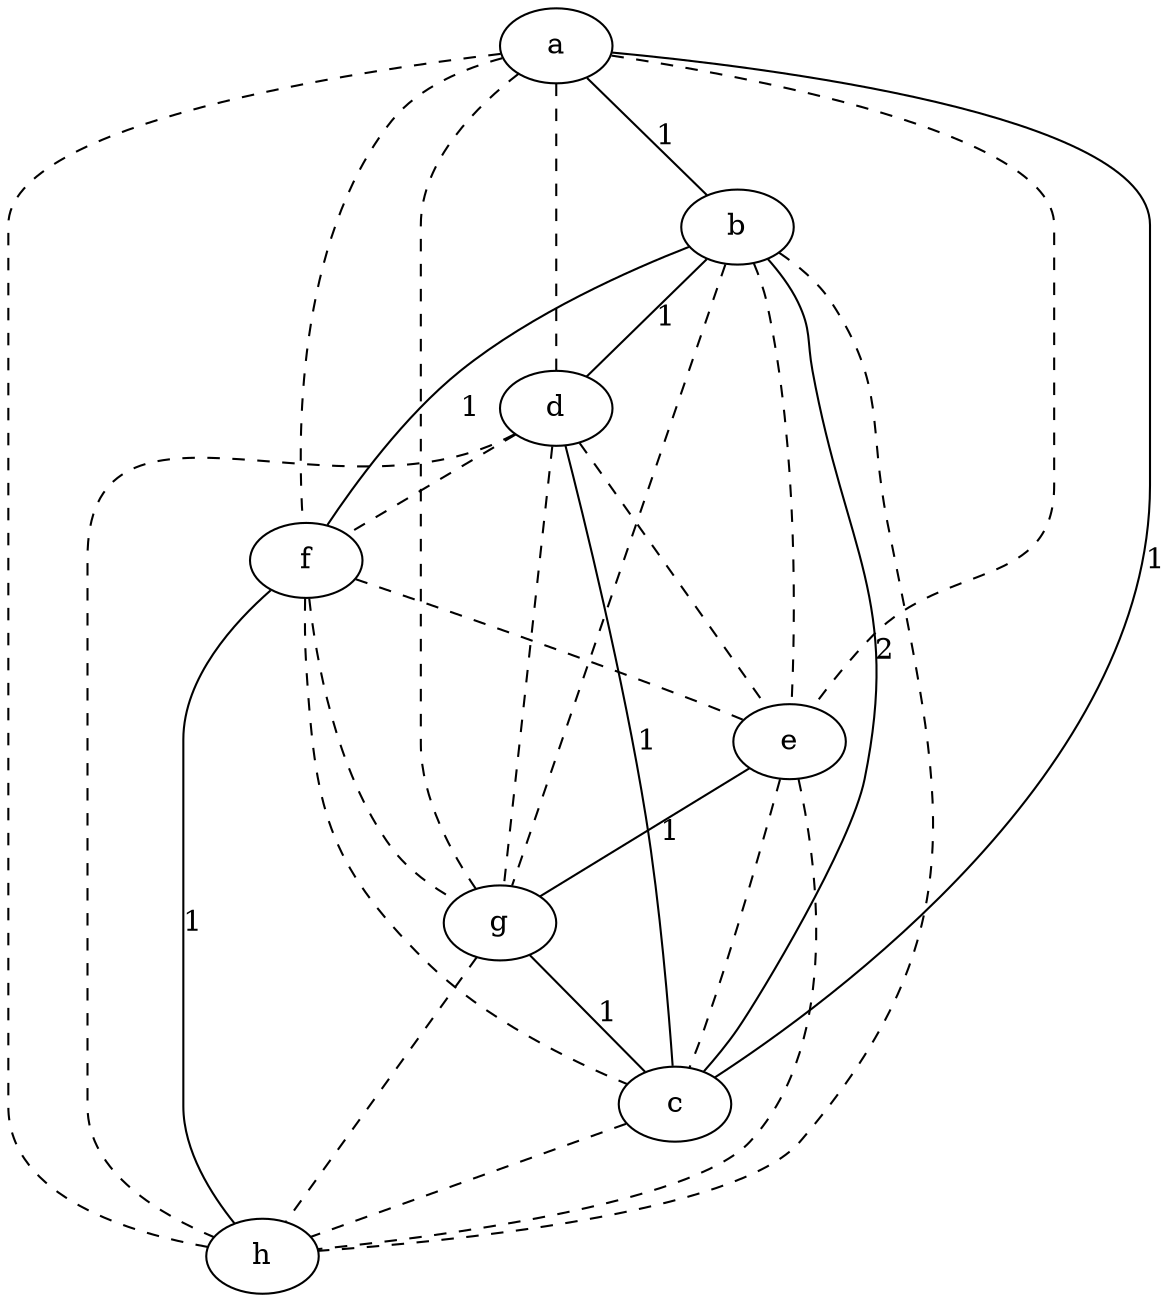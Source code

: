 strict graph "" {
a;
b;
d;
f;
e;
g;
c;
h;
a -- b  [color=black, label=1, style=solid];
a -- d  [color=black, style=dashed];
a -- f  [color=black, style=dashed];
a -- e  [color=black, style=dashed];
a -- g  [color=black, style=dashed];
a -- c  [color=black, label=1, style=solid];
a -- h  [color=black, style=dashed];
b -- d  [color=black, label=1, style=solid];
b -- f  [color=black, label=1, style=solid];
b -- e  [color=black, style=dashed];
b -- g  [color=black, style=dashed];
b -- c  [color=black, label=2, style=solid];
b -- h  [color=black, style=dashed];
d -- f  [color=black, style=dashed];
d -- e  [color=black, style=dashed];
d -- g  [color=black, style=dashed];
d -- c  [color=black, label=1, style=solid];
d -- h  [color=black, style=dashed];
f -- e  [color=black, style=dashed];
f -- g  [color=black, style=dashed];
f -- c  [color=black, style=dashed];
f -- h  [color=black, label=1, style=solid];
e -- g  [color=black, label=1, style=solid];
e -- c  [color=black, style=dashed];
e -- h  [color=black, style=dashed];
g -- c  [color=black, label=1, style=solid];
g -- h  [color=black, style=dashed];
c -- h  [color=black, style=dashed];
}
